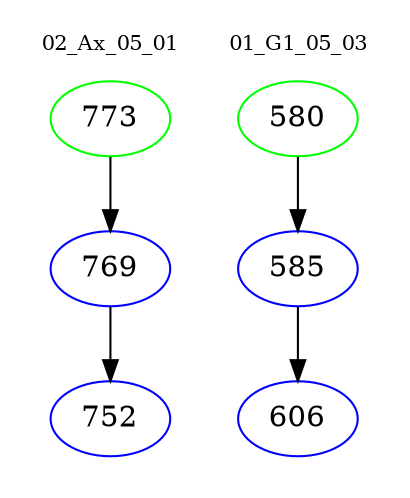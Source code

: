 digraph{
subgraph cluster_0 {
color = white
label = "02_Ax_05_01";
fontsize=10;
T0_773 [label="773", color="green"]
T0_773 -> T0_769 [color="black"]
T0_769 [label="769", color="blue"]
T0_769 -> T0_752 [color="black"]
T0_752 [label="752", color="blue"]
}
subgraph cluster_1 {
color = white
label = "01_G1_05_03";
fontsize=10;
T1_580 [label="580", color="green"]
T1_580 -> T1_585 [color="black"]
T1_585 [label="585", color="blue"]
T1_585 -> T1_606 [color="black"]
T1_606 [label="606", color="blue"]
}
}
